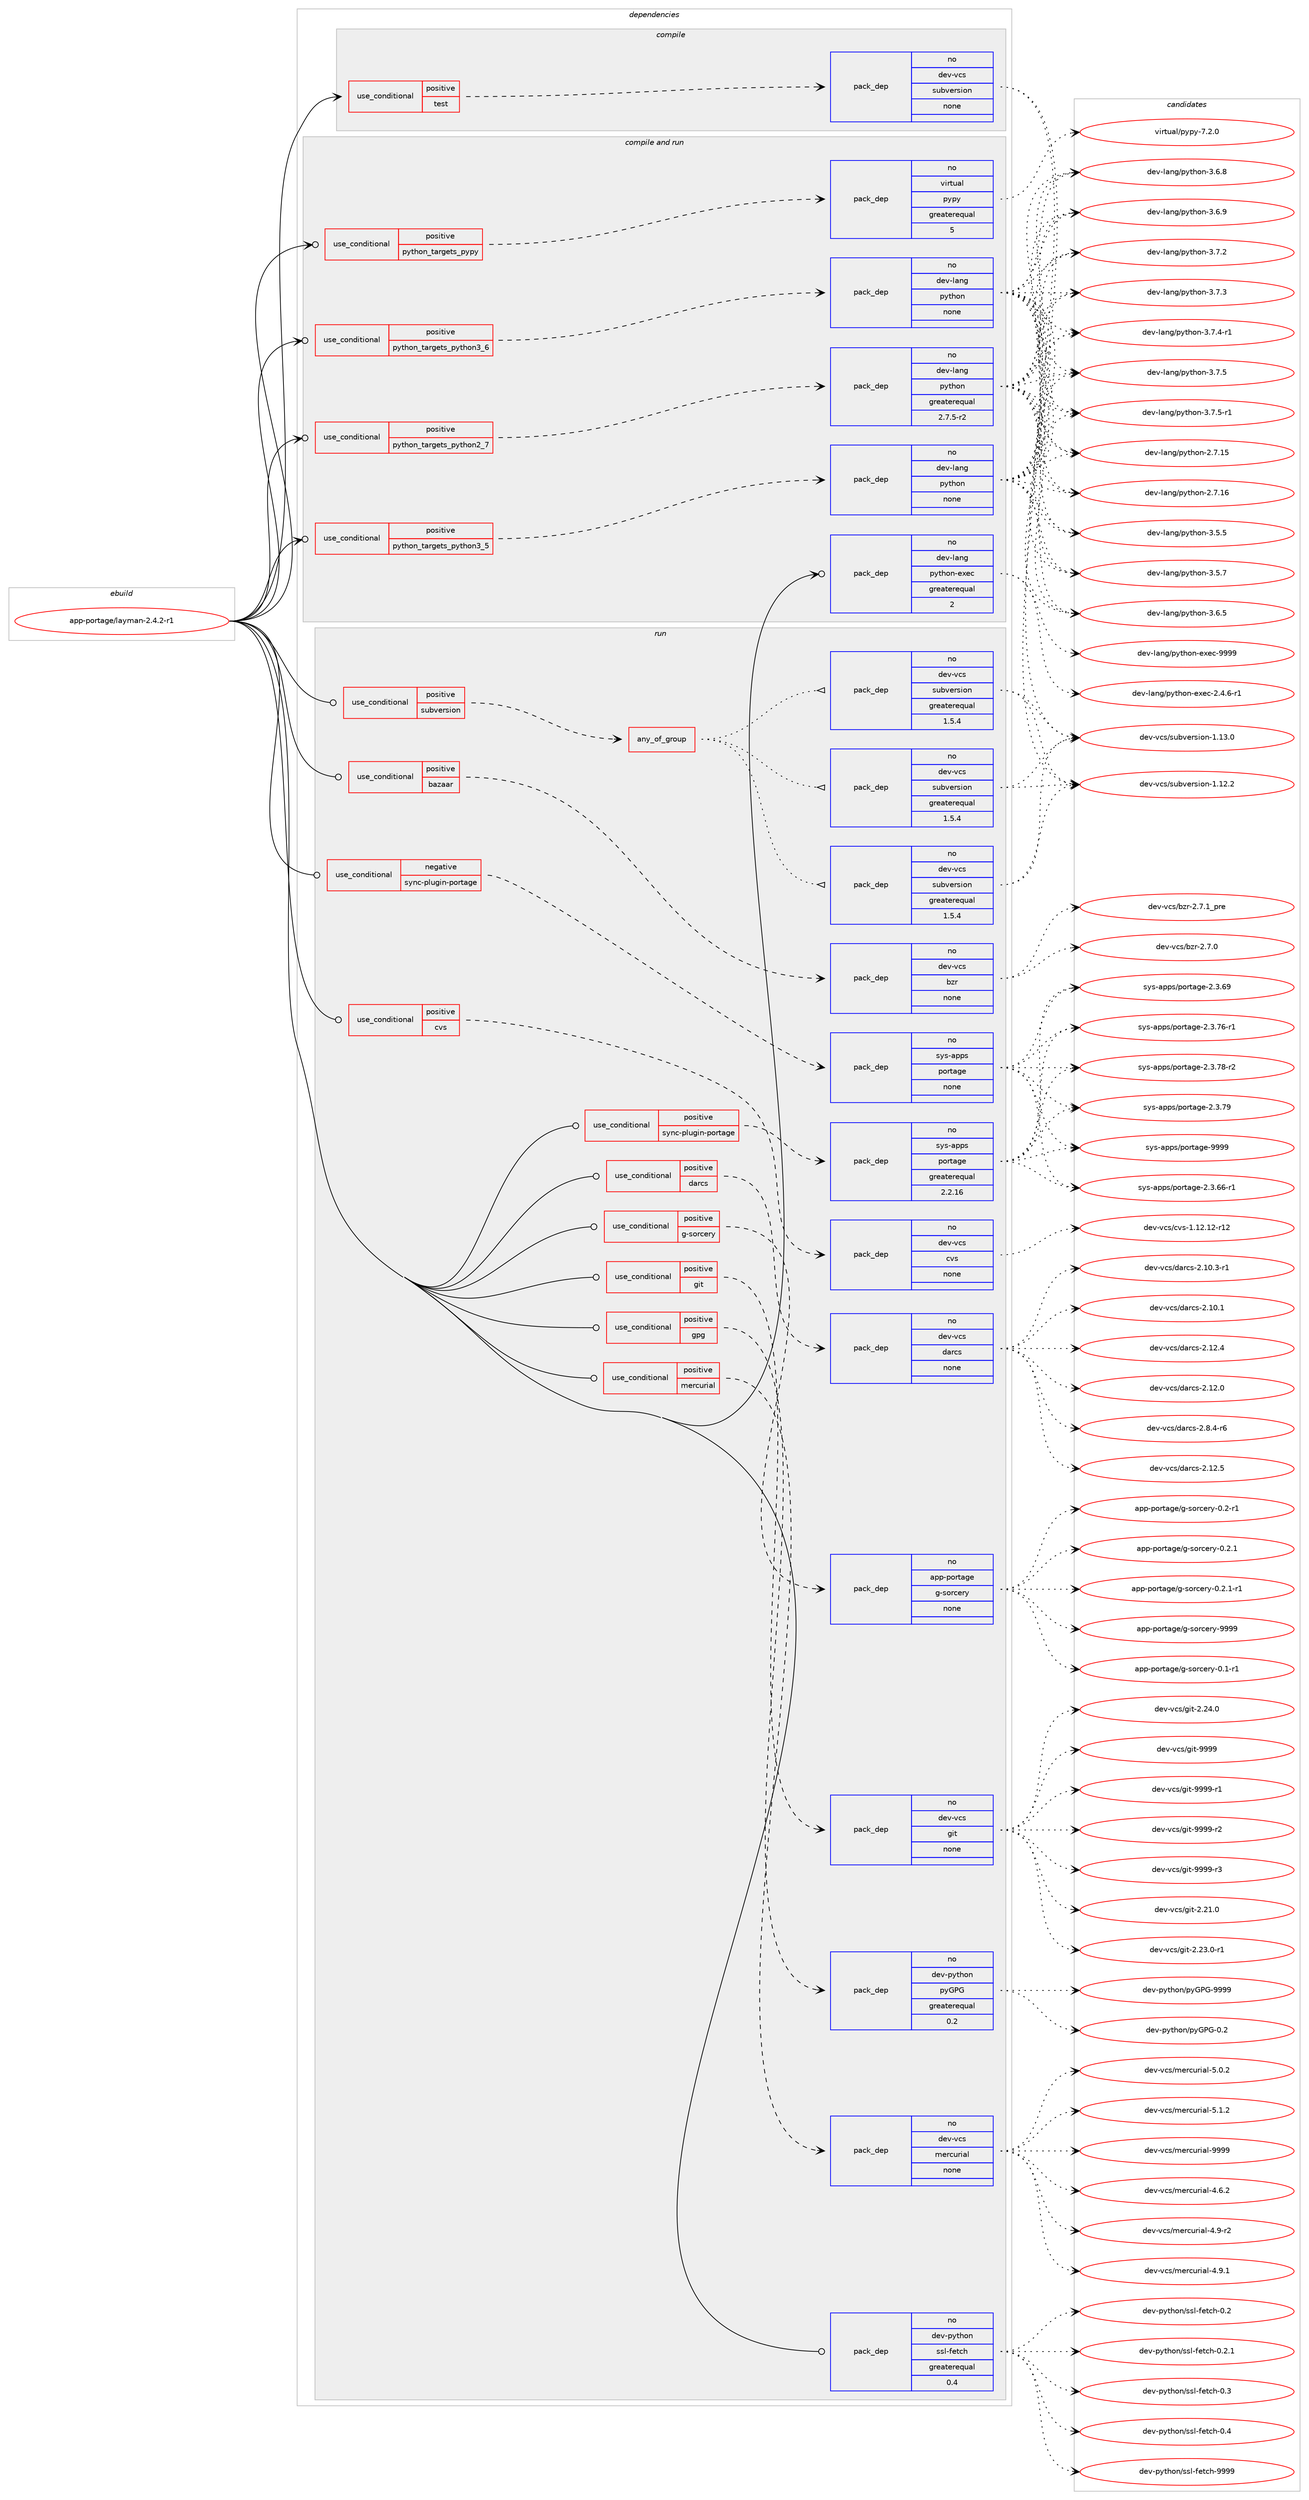 digraph prolog {

# *************
# Graph options
# *************

newrank=true;
concentrate=true;
compound=true;
graph [rankdir=LR,fontname=Helvetica,fontsize=10,ranksep=1.5];#, ranksep=2.5, nodesep=0.2];
edge  [arrowhead=vee];
node  [fontname=Helvetica,fontsize=10];

# **********
# The ebuild
# **********

subgraph cluster_leftcol {
color=gray;
rank=same;
label=<<i>ebuild</i>>;
id [label="app-portage/layman-2.4.2-r1", color=red, width=4, href="../app-portage/layman-2.4.2-r1.svg"];
}

# ****************
# The dependencies
# ****************

subgraph cluster_midcol {
color=gray;
label=<<i>dependencies</i>>;
subgraph cluster_compile {
fillcolor="#eeeeee";
style=filled;
label=<<i>compile</i>>;
subgraph cond120785 {
dependency506226 [label=<<TABLE BORDER="0" CELLBORDER="1" CELLSPACING="0" CELLPADDING="4"><TR><TD ROWSPAN="3" CELLPADDING="10">use_conditional</TD></TR><TR><TD>positive</TD></TR><TR><TD>test</TD></TR></TABLE>>, shape=none, color=red];
subgraph pack376301 {
dependency506227 [label=<<TABLE BORDER="0" CELLBORDER="1" CELLSPACING="0" CELLPADDING="4" WIDTH="220"><TR><TD ROWSPAN="6" CELLPADDING="30">pack_dep</TD></TR><TR><TD WIDTH="110">no</TD></TR><TR><TD>dev-vcs</TD></TR><TR><TD>subversion</TD></TR><TR><TD>none</TD></TR><TR><TD></TD></TR></TABLE>>, shape=none, color=blue];
}
dependency506226:e -> dependency506227:w [weight=20,style="dashed",arrowhead="vee"];
}
id:e -> dependency506226:w [weight=20,style="solid",arrowhead="vee"];
}
subgraph cluster_compileandrun {
fillcolor="#eeeeee";
style=filled;
label=<<i>compile and run</i>>;
subgraph cond120786 {
dependency506228 [label=<<TABLE BORDER="0" CELLBORDER="1" CELLSPACING="0" CELLPADDING="4"><TR><TD ROWSPAN="3" CELLPADDING="10">use_conditional</TD></TR><TR><TD>positive</TD></TR><TR><TD>python_targets_pypy</TD></TR></TABLE>>, shape=none, color=red];
subgraph pack376302 {
dependency506229 [label=<<TABLE BORDER="0" CELLBORDER="1" CELLSPACING="0" CELLPADDING="4" WIDTH="220"><TR><TD ROWSPAN="6" CELLPADDING="30">pack_dep</TD></TR><TR><TD WIDTH="110">no</TD></TR><TR><TD>virtual</TD></TR><TR><TD>pypy</TD></TR><TR><TD>greaterequal</TD></TR><TR><TD>5</TD></TR></TABLE>>, shape=none, color=blue];
}
dependency506228:e -> dependency506229:w [weight=20,style="dashed",arrowhead="vee"];
}
id:e -> dependency506228:w [weight=20,style="solid",arrowhead="odotvee"];
subgraph cond120787 {
dependency506230 [label=<<TABLE BORDER="0" CELLBORDER="1" CELLSPACING="0" CELLPADDING="4"><TR><TD ROWSPAN="3" CELLPADDING="10">use_conditional</TD></TR><TR><TD>positive</TD></TR><TR><TD>python_targets_python2_7</TD></TR></TABLE>>, shape=none, color=red];
subgraph pack376303 {
dependency506231 [label=<<TABLE BORDER="0" CELLBORDER="1" CELLSPACING="0" CELLPADDING="4" WIDTH="220"><TR><TD ROWSPAN="6" CELLPADDING="30">pack_dep</TD></TR><TR><TD WIDTH="110">no</TD></TR><TR><TD>dev-lang</TD></TR><TR><TD>python</TD></TR><TR><TD>greaterequal</TD></TR><TR><TD>2.7.5-r2</TD></TR></TABLE>>, shape=none, color=blue];
}
dependency506230:e -> dependency506231:w [weight=20,style="dashed",arrowhead="vee"];
}
id:e -> dependency506230:w [weight=20,style="solid",arrowhead="odotvee"];
subgraph cond120788 {
dependency506232 [label=<<TABLE BORDER="0" CELLBORDER="1" CELLSPACING="0" CELLPADDING="4"><TR><TD ROWSPAN="3" CELLPADDING="10">use_conditional</TD></TR><TR><TD>positive</TD></TR><TR><TD>python_targets_python3_5</TD></TR></TABLE>>, shape=none, color=red];
subgraph pack376304 {
dependency506233 [label=<<TABLE BORDER="0" CELLBORDER="1" CELLSPACING="0" CELLPADDING="4" WIDTH="220"><TR><TD ROWSPAN="6" CELLPADDING="30">pack_dep</TD></TR><TR><TD WIDTH="110">no</TD></TR><TR><TD>dev-lang</TD></TR><TR><TD>python</TD></TR><TR><TD>none</TD></TR><TR><TD></TD></TR></TABLE>>, shape=none, color=blue];
}
dependency506232:e -> dependency506233:w [weight=20,style="dashed",arrowhead="vee"];
}
id:e -> dependency506232:w [weight=20,style="solid",arrowhead="odotvee"];
subgraph cond120789 {
dependency506234 [label=<<TABLE BORDER="0" CELLBORDER="1" CELLSPACING="0" CELLPADDING="4"><TR><TD ROWSPAN="3" CELLPADDING="10">use_conditional</TD></TR><TR><TD>positive</TD></TR><TR><TD>python_targets_python3_6</TD></TR></TABLE>>, shape=none, color=red];
subgraph pack376305 {
dependency506235 [label=<<TABLE BORDER="0" CELLBORDER="1" CELLSPACING="0" CELLPADDING="4" WIDTH="220"><TR><TD ROWSPAN="6" CELLPADDING="30">pack_dep</TD></TR><TR><TD WIDTH="110">no</TD></TR><TR><TD>dev-lang</TD></TR><TR><TD>python</TD></TR><TR><TD>none</TD></TR><TR><TD></TD></TR></TABLE>>, shape=none, color=blue];
}
dependency506234:e -> dependency506235:w [weight=20,style="dashed",arrowhead="vee"];
}
id:e -> dependency506234:w [weight=20,style="solid",arrowhead="odotvee"];
subgraph pack376306 {
dependency506236 [label=<<TABLE BORDER="0" CELLBORDER="1" CELLSPACING="0" CELLPADDING="4" WIDTH="220"><TR><TD ROWSPAN="6" CELLPADDING="30">pack_dep</TD></TR><TR><TD WIDTH="110">no</TD></TR><TR><TD>dev-lang</TD></TR><TR><TD>python-exec</TD></TR><TR><TD>greaterequal</TD></TR><TR><TD>2</TD></TR></TABLE>>, shape=none, color=blue];
}
id:e -> dependency506236:w [weight=20,style="solid",arrowhead="odotvee"];
}
subgraph cluster_run {
fillcolor="#eeeeee";
style=filled;
label=<<i>run</i>>;
subgraph cond120790 {
dependency506237 [label=<<TABLE BORDER="0" CELLBORDER="1" CELLSPACING="0" CELLPADDING="4"><TR><TD ROWSPAN="3" CELLPADDING="10">use_conditional</TD></TR><TR><TD>negative</TD></TR><TR><TD>sync-plugin-portage</TD></TR></TABLE>>, shape=none, color=red];
subgraph pack376307 {
dependency506238 [label=<<TABLE BORDER="0" CELLBORDER="1" CELLSPACING="0" CELLPADDING="4" WIDTH="220"><TR><TD ROWSPAN="6" CELLPADDING="30">pack_dep</TD></TR><TR><TD WIDTH="110">no</TD></TR><TR><TD>sys-apps</TD></TR><TR><TD>portage</TD></TR><TR><TD>none</TD></TR><TR><TD></TD></TR></TABLE>>, shape=none, color=blue];
}
dependency506237:e -> dependency506238:w [weight=20,style="dashed",arrowhead="vee"];
}
id:e -> dependency506237:w [weight=20,style="solid",arrowhead="odot"];
subgraph cond120791 {
dependency506239 [label=<<TABLE BORDER="0" CELLBORDER="1" CELLSPACING="0" CELLPADDING="4"><TR><TD ROWSPAN="3" CELLPADDING="10">use_conditional</TD></TR><TR><TD>positive</TD></TR><TR><TD>bazaar</TD></TR></TABLE>>, shape=none, color=red];
subgraph pack376308 {
dependency506240 [label=<<TABLE BORDER="0" CELLBORDER="1" CELLSPACING="0" CELLPADDING="4" WIDTH="220"><TR><TD ROWSPAN="6" CELLPADDING="30">pack_dep</TD></TR><TR><TD WIDTH="110">no</TD></TR><TR><TD>dev-vcs</TD></TR><TR><TD>bzr</TD></TR><TR><TD>none</TD></TR><TR><TD></TD></TR></TABLE>>, shape=none, color=blue];
}
dependency506239:e -> dependency506240:w [weight=20,style="dashed",arrowhead="vee"];
}
id:e -> dependency506239:w [weight=20,style="solid",arrowhead="odot"];
subgraph cond120792 {
dependency506241 [label=<<TABLE BORDER="0" CELLBORDER="1" CELLSPACING="0" CELLPADDING="4"><TR><TD ROWSPAN="3" CELLPADDING="10">use_conditional</TD></TR><TR><TD>positive</TD></TR><TR><TD>cvs</TD></TR></TABLE>>, shape=none, color=red];
subgraph pack376309 {
dependency506242 [label=<<TABLE BORDER="0" CELLBORDER="1" CELLSPACING="0" CELLPADDING="4" WIDTH="220"><TR><TD ROWSPAN="6" CELLPADDING="30">pack_dep</TD></TR><TR><TD WIDTH="110">no</TD></TR><TR><TD>dev-vcs</TD></TR><TR><TD>cvs</TD></TR><TR><TD>none</TD></TR><TR><TD></TD></TR></TABLE>>, shape=none, color=blue];
}
dependency506241:e -> dependency506242:w [weight=20,style="dashed",arrowhead="vee"];
}
id:e -> dependency506241:w [weight=20,style="solid",arrowhead="odot"];
subgraph cond120793 {
dependency506243 [label=<<TABLE BORDER="0" CELLBORDER="1" CELLSPACING="0" CELLPADDING="4"><TR><TD ROWSPAN="3" CELLPADDING="10">use_conditional</TD></TR><TR><TD>positive</TD></TR><TR><TD>darcs</TD></TR></TABLE>>, shape=none, color=red];
subgraph pack376310 {
dependency506244 [label=<<TABLE BORDER="0" CELLBORDER="1" CELLSPACING="0" CELLPADDING="4" WIDTH="220"><TR><TD ROWSPAN="6" CELLPADDING="30">pack_dep</TD></TR><TR><TD WIDTH="110">no</TD></TR><TR><TD>dev-vcs</TD></TR><TR><TD>darcs</TD></TR><TR><TD>none</TD></TR><TR><TD></TD></TR></TABLE>>, shape=none, color=blue];
}
dependency506243:e -> dependency506244:w [weight=20,style="dashed",arrowhead="vee"];
}
id:e -> dependency506243:w [weight=20,style="solid",arrowhead="odot"];
subgraph cond120794 {
dependency506245 [label=<<TABLE BORDER="0" CELLBORDER="1" CELLSPACING="0" CELLPADDING="4"><TR><TD ROWSPAN="3" CELLPADDING="10">use_conditional</TD></TR><TR><TD>positive</TD></TR><TR><TD>g-sorcery</TD></TR></TABLE>>, shape=none, color=red];
subgraph pack376311 {
dependency506246 [label=<<TABLE BORDER="0" CELLBORDER="1" CELLSPACING="0" CELLPADDING="4" WIDTH="220"><TR><TD ROWSPAN="6" CELLPADDING="30">pack_dep</TD></TR><TR><TD WIDTH="110">no</TD></TR><TR><TD>app-portage</TD></TR><TR><TD>g-sorcery</TD></TR><TR><TD>none</TD></TR><TR><TD></TD></TR></TABLE>>, shape=none, color=blue];
}
dependency506245:e -> dependency506246:w [weight=20,style="dashed",arrowhead="vee"];
}
id:e -> dependency506245:w [weight=20,style="solid",arrowhead="odot"];
subgraph cond120795 {
dependency506247 [label=<<TABLE BORDER="0" CELLBORDER="1" CELLSPACING="0" CELLPADDING="4"><TR><TD ROWSPAN="3" CELLPADDING="10">use_conditional</TD></TR><TR><TD>positive</TD></TR><TR><TD>git</TD></TR></TABLE>>, shape=none, color=red];
subgraph pack376312 {
dependency506248 [label=<<TABLE BORDER="0" CELLBORDER="1" CELLSPACING="0" CELLPADDING="4" WIDTH="220"><TR><TD ROWSPAN="6" CELLPADDING="30">pack_dep</TD></TR><TR><TD WIDTH="110">no</TD></TR><TR><TD>dev-vcs</TD></TR><TR><TD>git</TD></TR><TR><TD>none</TD></TR><TR><TD></TD></TR></TABLE>>, shape=none, color=blue];
}
dependency506247:e -> dependency506248:w [weight=20,style="dashed",arrowhead="vee"];
}
id:e -> dependency506247:w [weight=20,style="solid",arrowhead="odot"];
subgraph cond120796 {
dependency506249 [label=<<TABLE BORDER="0" CELLBORDER="1" CELLSPACING="0" CELLPADDING="4"><TR><TD ROWSPAN="3" CELLPADDING="10">use_conditional</TD></TR><TR><TD>positive</TD></TR><TR><TD>gpg</TD></TR></TABLE>>, shape=none, color=red];
subgraph pack376313 {
dependency506250 [label=<<TABLE BORDER="0" CELLBORDER="1" CELLSPACING="0" CELLPADDING="4" WIDTH="220"><TR><TD ROWSPAN="6" CELLPADDING="30">pack_dep</TD></TR><TR><TD WIDTH="110">no</TD></TR><TR><TD>dev-python</TD></TR><TR><TD>pyGPG</TD></TR><TR><TD>greaterequal</TD></TR><TR><TD>0.2</TD></TR></TABLE>>, shape=none, color=blue];
}
dependency506249:e -> dependency506250:w [weight=20,style="dashed",arrowhead="vee"];
}
id:e -> dependency506249:w [weight=20,style="solid",arrowhead="odot"];
subgraph cond120797 {
dependency506251 [label=<<TABLE BORDER="0" CELLBORDER="1" CELLSPACING="0" CELLPADDING="4"><TR><TD ROWSPAN="3" CELLPADDING="10">use_conditional</TD></TR><TR><TD>positive</TD></TR><TR><TD>mercurial</TD></TR></TABLE>>, shape=none, color=red];
subgraph pack376314 {
dependency506252 [label=<<TABLE BORDER="0" CELLBORDER="1" CELLSPACING="0" CELLPADDING="4" WIDTH="220"><TR><TD ROWSPAN="6" CELLPADDING="30">pack_dep</TD></TR><TR><TD WIDTH="110">no</TD></TR><TR><TD>dev-vcs</TD></TR><TR><TD>mercurial</TD></TR><TR><TD>none</TD></TR><TR><TD></TD></TR></TABLE>>, shape=none, color=blue];
}
dependency506251:e -> dependency506252:w [weight=20,style="dashed",arrowhead="vee"];
}
id:e -> dependency506251:w [weight=20,style="solid",arrowhead="odot"];
subgraph cond120798 {
dependency506253 [label=<<TABLE BORDER="0" CELLBORDER="1" CELLSPACING="0" CELLPADDING="4"><TR><TD ROWSPAN="3" CELLPADDING="10">use_conditional</TD></TR><TR><TD>positive</TD></TR><TR><TD>subversion</TD></TR></TABLE>>, shape=none, color=red];
subgraph any8824 {
dependency506254 [label=<<TABLE BORDER="0" CELLBORDER="1" CELLSPACING="0" CELLPADDING="4"><TR><TD CELLPADDING="10">any_of_group</TD></TR></TABLE>>, shape=none, color=red];subgraph pack376315 {
dependency506255 [label=<<TABLE BORDER="0" CELLBORDER="1" CELLSPACING="0" CELLPADDING="4" WIDTH="220"><TR><TD ROWSPAN="6" CELLPADDING="30">pack_dep</TD></TR><TR><TD WIDTH="110">no</TD></TR><TR><TD>dev-vcs</TD></TR><TR><TD>subversion</TD></TR><TR><TD>greaterequal</TD></TR><TR><TD>1.5.4</TD></TR></TABLE>>, shape=none, color=blue];
}
dependency506254:e -> dependency506255:w [weight=20,style="dotted",arrowhead="oinv"];
subgraph pack376316 {
dependency506256 [label=<<TABLE BORDER="0" CELLBORDER="1" CELLSPACING="0" CELLPADDING="4" WIDTH="220"><TR><TD ROWSPAN="6" CELLPADDING="30">pack_dep</TD></TR><TR><TD WIDTH="110">no</TD></TR><TR><TD>dev-vcs</TD></TR><TR><TD>subversion</TD></TR><TR><TD>greaterequal</TD></TR><TR><TD>1.5.4</TD></TR></TABLE>>, shape=none, color=blue];
}
dependency506254:e -> dependency506256:w [weight=20,style="dotted",arrowhead="oinv"];
subgraph pack376317 {
dependency506257 [label=<<TABLE BORDER="0" CELLBORDER="1" CELLSPACING="0" CELLPADDING="4" WIDTH="220"><TR><TD ROWSPAN="6" CELLPADDING="30">pack_dep</TD></TR><TR><TD WIDTH="110">no</TD></TR><TR><TD>dev-vcs</TD></TR><TR><TD>subversion</TD></TR><TR><TD>greaterequal</TD></TR><TR><TD>1.5.4</TD></TR></TABLE>>, shape=none, color=blue];
}
dependency506254:e -> dependency506257:w [weight=20,style="dotted",arrowhead="oinv"];
}
dependency506253:e -> dependency506254:w [weight=20,style="dashed",arrowhead="vee"];
}
id:e -> dependency506253:w [weight=20,style="solid",arrowhead="odot"];
subgraph cond120799 {
dependency506258 [label=<<TABLE BORDER="0" CELLBORDER="1" CELLSPACING="0" CELLPADDING="4"><TR><TD ROWSPAN="3" CELLPADDING="10">use_conditional</TD></TR><TR><TD>positive</TD></TR><TR><TD>sync-plugin-portage</TD></TR></TABLE>>, shape=none, color=red];
subgraph pack376318 {
dependency506259 [label=<<TABLE BORDER="0" CELLBORDER="1" CELLSPACING="0" CELLPADDING="4" WIDTH="220"><TR><TD ROWSPAN="6" CELLPADDING="30">pack_dep</TD></TR><TR><TD WIDTH="110">no</TD></TR><TR><TD>sys-apps</TD></TR><TR><TD>portage</TD></TR><TR><TD>greaterequal</TD></TR><TR><TD>2.2.16</TD></TR></TABLE>>, shape=none, color=blue];
}
dependency506258:e -> dependency506259:w [weight=20,style="dashed",arrowhead="vee"];
}
id:e -> dependency506258:w [weight=20,style="solid",arrowhead="odot"];
subgraph pack376319 {
dependency506260 [label=<<TABLE BORDER="0" CELLBORDER="1" CELLSPACING="0" CELLPADDING="4" WIDTH="220"><TR><TD ROWSPAN="6" CELLPADDING="30">pack_dep</TD></TR><TR><TD WIDTH="110">no</TD></TR><TR><TD>dev-python</TD></TR><TR><TD>ssl-fetch</TD></TR><TR><TD>greaterequal</TD></TR><TR><TD>0.4</TD></TR></TABLE>>, shape=none, color=blue];
}
id:e -> dependency506260:w [weight=20,style="solid",arrowhead="odot"];
}
}

# **************
# The candidates
# **************

subgraph cluster_choices {
rank=same;
color=gray;
label=<<i>candidates</i>>;

subgraph choice376301 {
color=black;
nodesep=1;
choice1001011184511899115471151179811810111411510511111045494649504650 [label="dev-vcs/subversion-1.12.2", color=red, width=4,href="../dev-vcs/subversion-1.12.2.svg"];
choice1001011184511899115471151179811810111411510511111045494649514648 [label="dev-vcs/subversion-1.13.0", color=red, width=4,href="../dev-vcs/subversion-1.13.0.svg"];
dependency506227:e -> choice1001011184511899115471151179811810111411510511111045494649504650:w [style=dotted,weight="100"];
dependency506227:e -> choice1001011184511899115471151179811810111411510511111045494649514648:w [style=dotted,weight="100"];
}
subgraph choice376302 {
color=black;
nodesep=1;
choice1181051141161179710847112121112121455546504648 [label="virtual/pypy-7.2.0", color=red, width=4,href="../virtual/pypy-7.2.0.svg"];
dependency506229:e -> choice1181051141161179710847112121112121455546504648:w [style=dotted,weight="100"];
}
subgraph choice376303 {
color=black;
nodesep=1;
choice10010111845108971101034711212111610411111045504655464953 [label="dev-lang/python-2.7.15", color=red, width=4,href="../dev-lang/python-2.7.15.svg"];
choice10010111845108971101034711212111610411111045504655464954 [label="dev-lang/python-2.7.16", color=red, width=4,href="../dev-lang/python-2.7.16.svg"];
choice100101118451089711010347112121116104111110455146534653 [label="dev-lang/python-3.5.5", color=red, width=4,href="../dev-lang/python-3.5.5.svg"];
choice100101118451089711010347112121116104111110455146534655 [label="dev-lang/python-3.5.7", color=red, width=4,href="../dev-lang/python-3.5.7.svg"];
choice100101118451089711010347112121116104111110455146544653 [label="dev-lang/python-3.6.5", color=red, width=4,href="../dev-lang/python-3.6.5.svg"];
choice100101118451089711010347112121116104111110455146544656 [label="dev-lang/python-3.6.8", color=red, width=4,href="../dev-lang/python-3.6.8.svg"];
choice100101118451089711010347112121116104111110455146544657 [label="dev-lang/python-3.6.9", color=red, width=4,href="../dev-lang/python-3.6.9.svg"];
choice100101118451089711010347112121116104111110455146554650 [label="dev-lang/python-3.7.2", color=red, width=4,href="../dev-lang/python-3.7.2.svg"];
choice100101118451089711010347112121116104111110455146554651 [label="dev-lang/python-3.7.3", color=red, width=4,href="../dev-lang/python-3.7.3.svg"];
choice1001011184510897110103471121211161041111104551465546524511449 [label="dev-lang/python-3.7.4-r1", color=red, width=4,href="../dev-lang/python-3.7.4-r1.svg"];
choice100101118451089711010347112121116104111110455146554653 [label="dev-lang/python-3.7.5", color=red, width=4,href="../dev-lang/python-3.7.5.svg"];
choice1001011184510897110103471121211161041111104551465546534511449 [label="dev-lang/python-3.7.5-r1", color=red, width=4,href="../dev-lang/python-3.7.5-r1.svg"];
dependency506231:e -> choice10010111845108971101034711212111610411111045504655464953:w [style=dotted,weight="100"];
dependency506231:e -> choice10010111845108971101034711212111610411111045504655464954:w [style=dotted,weight="100"];
dependency506231:e -> choice100101118451089711010347112121116104111110455146534653:w [style=dotted,weight="100"];
dependency506231:e -> choice100101118451089711010347112121116104111110455146534655:w [style=dotted,weight="100"];
dependency506231:e -> choice100101118451089711010347112121116104111110455146544653:w [style=dotted,weight="100"];
dependency506231:e -> choice100101118451089711010347112121116104111110455146544656:w [style=dotted,weight="100"];
dependency506231:e -> choice100101118451089711010347112121116104111110455146544657:w [style=dotted,weight="100"];
dependency506231:e -> choice100101118451089711010347112121116104111110455146554650:w [style=dotted,weight="100"];
dependency506231:e -> choice100101118451089711010347112121116104111110455146554651:w [style=dotted,weight="100"];
dependency506231:e -> choice1001011184510897110103471121211161041111104551465546524511449:w [style=dotted,weight="100"];
dependency506231:e -> choice100101118451089711010347112121116104111110455146554653:w [style=dotted,weight="100"];
dependency506231:e -> choice1001011184510897110103471121211161041111104551465546534511449:w [style=dotted,weight="100"];
}
subgraph choice376304 {
color=black;
nodesep=1;
choice10010111845108971101034711212111610411111045504655464953 [label="dev-lang/python-2.7.15", color=red, width=4,href="../dev-lang/python-2.7.15.svg"];
choice10010111845108971101034711212111610411111045504655464954 [label="dev-lang/python-2.7.16", color=red, width=4,href="../dev-lang/python-2.7.16.svg"];
choice100101118451089711010347112121116104111110455146534653 [label="dev-lang/python-3.5.5", color=red, width=4,href="../dev-lang/python-3.5.5.svg"];
choice100101118451089711010347112121116104111110455146534655 [label="dev-lang/python-3.5.7", color=red, width=4,href="../dev-lang/python-3.5.7.svg"];
choice100101118451089711010347112121116104111110455146544653 [label="dev-lang/python-3.6.5", color=red, width=4,href="../dev-lang/python-3.6.5.svg"];
choice100101118451089711010347112121116104111110455146544656 [label="dev-lang/python-3.6.8", color=red, width=4,href="../dev-lang/python-3.6.8.svg"];
choice100101118451089711010347112121116104111110455146544657 [label="dev-lang/python-3.6.9", color=red, width=4,href="../dev-lang/python-3.6.9.svg"];
choice100101118451089711010347112121116104111110455146554650 [label="dev-lang/python-3.7.2", color=red, width=4,href="../dev-lang/python-3.7.2.svg"];
choice100101118451089711010347112121116104111110455146554651 [label="dev-lang/python-3.7.3", color=red, width=4,href="../dev-lang/python-3.7.3.svg"];
choice1001011184510897110103471121211161041111104551465546524511449 [label="dev-lang/python-3.7.4-r1", color=red, width=4,href="../dev-lang/python-3.7.4-r1.svg"];
choice100101118451089711010347112121116104111110455146554653 [label="dev-lang/python-3.7.5", color=red, width=4,href="../dev-lang/python-3.7.5.svg"];
choice1001011184510897110103471121211161041111104551465546534511449 [label="dev-lang/python-3.7.5-r1", color=red, width=4,href="../dev-lang/python-3.7.5-r1.svg"];
dependency506233:e -> choice10010111845108971101034711212111610411111045504655464953:w [style=dotted,weight="100"];
dependency506233:e -> choice10010111845108971101034711212111610411111045504655464954:w [style=dotted,weight="100"];
dependency506233:e -> choice100101118451089711010347112121116104111110455146534653:w [style=dotted,weight="100"];
dependency506233:e -> choice100101118451089711010347112121116104111110455146534655:w [style=dotted,weight="100"];
dependency506233:e -> choice100101118451089711010347112121116104111110455146544653:w [style=dotted,weight="100"];
dependency506233:e -> choice100101118451089711010347112121116104111110455146544656:w [style=dotted,weight="100"];
dependency506233:e -> choice100101118451089711010347112121116104111110455146544657:w [style=dotted,weight="100"];
dependency506233:e -> choice100101118451089711010347112121116104111110455146554650:w [style=dotted,weight="100"];
dependency506233:e -> choice100101118451089711010347112121116104111110455146554651:w [style=dotted,weight="100"];
dependency506233:e -> choice1001011184510897110103471121211161041111104551465546524511449:w [style=dotted,weight="100"];
dependency506233:e -> choice100101118451089711010347112121116104111110455146554653:w [style=dotted,weight="100"];
dependency506233:e -> choice1001011184510897110103471121211161041111104551465546534511449:w [style=dotted,weight="100"];
}
subgraph choice376305 {
color=black;
nodesep=1;
choice10010111845108971101034711212111610411111045504655464953 [label="dev-lang/python-2.7.15", color=red, width=4,href="../dev-lang/python-2.7.15.svg"];
choice10010111845108971101034711212111610411111045504655464954 [label="dev-lang/python-2.7.16", color=red, width=4,href="../dev-lang/python-2.7.16.svg"];
choice100101118451089711010347112121116104111110455146534653 [label="dev-lang/python-3.5.5", color=red, width=4,href="../dev-lang/python-3.5.5.svg"];
choice100101118451089711010347112121116104111110455146534655 [label="dev-lang/python-3.5.7", color=red, width=4,href="../dev-lang/python-3.5.7.svg"];
choice100101118451089711010347112121116104111110455146544653 [label="dev-lang/python-3.6.5", color=red, width=4,href="../dev-lang/python-3.6.5.svg"];
choice100101118451089711010347112121116104111110455146544656 [label="dev-lang/python-3.6.8", color=red, width=4,href="../dev-lang/python-3.6.8.svg"];
choice100101118451089711010347112121116104111110455146544657 [label="dev-lang/python-3.6.9", color=red, width=4,href="../dev-lang/python-3.6.9.svg"];
choice100101118451089711010347112121116104111110455146554650 [label="dev-lang/python-3.7.2", color=red, width=4,href="../dev-lang/python-3.7.2.svg"];
choice100101118451089711010347112121116104111110455146554651 [label="dev-lang/python-3.7.3", color=red, width=4,href="../dev-lang/python-3.7.3.svg"];
choice1001011184510897110103471121211161041111104551465546524511449 [label="dev-lang/python-3.7.4-r1", color=red, width=4,href="../dev-lang/python-3.7.4-r1.svg"];
choice100101118451089711010347112121116104111110455146554653 [label="dev-lang/python-3.7.5", color=red, width=4,href="../dev-lang/python-3.7.5.svg"];
choice1001011184510897110103471121211161041111104551465546534511449 [label="dev-lang/python-3.7.5-r1", color=red, width=4,href="../dev-lang/python-3.7.5-r1.svg"];
dependency506235:e -> choice10010111845108971101034711212111610411111045504655464953:w [style=dotted,weight="100"];
dependency506235:e -> choice10010111845108971101034711212111610411111045504655464954:w [style=dotted,weight="100"];
dependency506235:e -> choice100101118451089711010347112121116104111110455146534653:w [style=dotted,weight="100"];
dependency506235:e -> choice100101118451089711010347112121116104111110455146534655:w [style=dotted,weight="100"];
dependency506235:e -> choice100101118451089711010347112121116104111110455146544653:w [style=dotted,weight="100"];
dependency506235:e -> choice100101118451089711010347112121116104111110455146544656:w [style=dotted,weight="100"];
dependency506235:e -> choice100101118451089711010347112121116104111110455146544657:w [style=dotted,weight="100"];
dependency506235:e -> choice100101118451089711010347112121116104111110455146554650:w [style=dotted,weight="100"];
dependency506235:e -> choice100101118451089711010347112121116104111110455146554651:w [style=dotted,weight="100"];
dependency506235:e -> choice1001011184510897110103471121211161041111104551465546524511449:w [style=dotted,weight="100"];
dependency506235:e -> choice100101118451089711010347112121116104111110455146554653:w [style=dotted,weight="100"];
dependency506235:e -> choice1001011184510897110103471121211161041111104551465546534511449:w [style=dotted,weight="100"];
}
subgraph choice376306 {
color=black;
nodesep=1;
choice10010111845108971101034711212111610411111045101120101994550465246544511449 [label="dev-lang/python-exec-2.4.6-r1", color=red, width=4,href="../dev-lang/python-exec-2.4.6-r1.svg"];
choice10010111845108971101034711212111610411111045101120101994557575757 [label="dev-lang/python-exec-9999", color=red, width=4,href="../dev-lang/python-exec-9999.svg"];
dependency506236:e -> choice10010111845108971101034711212111610411111045101120101994550465246544511449:w [style=dotted,weight="100"];
dependency506236:e -> choice10010111845108971101034711212111610411111045101120101994557575757:w [style=dotted,weight="100"];
}
subgraph choice376307 {
color=black;
nodesep=1;
choice11512111545971121121154711211111411697103101455046514654544511449 [label="sys-apps/portage-2.3.66-r1", color=red, width=4,href="../sys-apps/portage-2.3.66-r1.svg"];
choice1151211154597112112115471121111141169710310145504651465457 [label="sys-apps/portage-2.3.69", color=red, width=4,href="../sys-apps/portage-2.3.69.svg"];
choice11512111545971121121154711211111411697103101455046514655544511449 [label="sys-apps/portage-2.3.76-r1", color=red, width=4,href="../sys-apps/portage-2.3.76-r1.svg"];
choice11512111545971121121154711211111411697103101455046514655564511450 [label="sys-apps/portage-2.3.78-r2", color=red, width=4,href="../sys-apps/portage-2.3.78-r2.svg"];
choice1151211154597112112115471121111141169710310145504651465557 [label="sys-apps/portage-2.3.79", color=red, width=4,href="../sys-apps/portage-2.3.79.svg"];
choice115121115459711211211547112111114116971031014557575757 [label="sys-apps/portage-9999", color=red, width=4,href="../sys-apps/portage-9999.svg"];
dependency506238:e -> choice11512111545971121121154711211111411697103101455046514654544511449:w [style=dotted,weight="100"];
dependency506238:e -> choice1151211154597112112115471121111141169710310145504651465457:w [style=dotted,weight="100"];
dependency506238:e -> choice11512111545971121121154711211111411697103101455046514655544511449:w [style=dotted,weight="100"];
dependency506238:e -> choice11512111545971121121154711211111411697103101455046514655564511450:w [style=dotted,weight="100"];
dependency506238:e -> choice1151211154597112112115471121111141169710310145504651465557:w [style=dotted,weight="100"];
dependency506238:e -> choice115121115459711211211547112111114116971031014557575757:w [style=dotted,weight="100"];
}
subgraph choice376308 {
color=black;
nodesep=1;
choice10010111845118991154798122114455046554648 [label="dev-vcs/bzr-2.7.0", color=red, width=4,href="../dev-vcs/bzr-2.7.0.svg"];
choice1001011184511899115479812211445504655464995112114101 [label="dev-vcs/bzr-2.7.1_pre", color=red, width=4,href="../dev-vcs/bzr-2.7.1_pre.svg"];
dependency506240:e -> choice10010111845118991154798122114455046554648:w [style=dotted,weight="100"];
dependency506240:e -> choice1001011184511899115479812211445504655464995112114101:w [style=dotted,weight="100"];
}
subgraph choice376309 {
color=black;
nodesep=1;
choice100101118451189911547991181154549464950464950451144950 [label="dev-vcs/cvs-1.12.12-r12", color=red, width=4,href="../dev-vcs/cvs-1.12.12-r12.svg"];
dependency506242:e -> choice100101118451189911547991181154549464950464950451144950:w [style=dotted,weight="100"];
}
subgraph choice376310 {
color=black;
nodesep=1;
choice100101118451189911547100971149911545504649484649 [label="dev-vcs/darcs-2.10.1", color=red, width=4,href="../dev-vcs/darcs-2.10.1.svg"];
choice1001011184511899115471009711499115455046494846514511449 [label="dev-vcs/darcs-2.10.3-r1", color=red, width=4,href="../dev-vcs/darcs-2.10.3-r1.svg"];
choice100101118451189911547100971149911545504649504648 [label="dev-vcs/darcs-2.12.0", color=red, width=4,href="../dev-vcs/darcs-2.12.0.svg"];
choice100101118451189911547100971149911545504649504652 [label="dev-vcs/darcs-2.12.4", color=red, width=4,href="../dev-vcs/darcs-2.12.4.svg"];
choice100101118451189911547100971149911545504649504653 [label="dev-vcs/darcs-2.12.5", color=red, width=4,href="../dev-vcs/darcs-2.12.5.svg"];
choice10010111845118991154710097114991154550465646524511454 [label="dev-vcs/darcs-2.8.4-r6", color=red, width=4,href="../dev-vcs/darcs-2.8.4-r6.svg"];
dependency506244:e -> choice100101118451189911547100971149911545504649484649:w [style=dotted,weight="100"];
dependency506244:e -> choice1001011184511899115471009711499115455046494846514511449:w [style=dotted,weight="100"];
dependency506244:e -> choice100101118451189911547100971149911545504649504648:w [style=dotted,weight="100"];
dependency506244:e -> choice100101118451189911547100971149911545504649504652:w [style=dotted,weight="100"];
dependency506244:e -> choice100101118451189911547100971149911545504649504653:w [style=dotted,weight="100"];
dependency506244:e -> choice10010111845118991154710097114991154550465646524511454:w [style=dotted,weight="100"];
}
subgraph choice376311 {
color=black;
nodesep=1;
choice971121124511211111411697103101471034511511111499101114121454846494511449 [label="app-portage/g-sorcery-0.1-r1", color=red, width=4,href="../app-portage/g-sorcery-0.1-r1.svg"];
choice971121124511211111411697103101471034511511111499101114121454846504511449 [label="app-portage/g-sorcery-0.2-r1", color=red, width=4,href="../app-portage/g-sorcery-0.2-r1.svg"];
choice971121124511211111411697103101471034511511111499101114121454846504649 [label="app-portage/g-sorcery-0.2.1", color=red, width=4,href="../app-portage/g-sorcery-0.2.1.svg"];
choice9711211245112111114116971031014710345115111114991011141214548465046494511449 [label="app-portage/g-sorcery-0.2.1-r1", color=red, width=4,href="../app-portage/g-sorcery-0.2.1-r1.svg"];
choice9711211245112111114116971031014710345115111114991011141214557575757 [label="app-portage/g-sorcery-9999", color=red, width=4,href="../app-portage/g-sorcery-9999.svg"];
dependency506246:e -> choice971121124511211111411697103101471034511511111499101114121454846494511449:w [style=dotted,weight="100"];
dependency506246:e -> choice971121124511211111411697103101471034511511111499101114121454846504511449:w [style=dotted,weight="100"];
dependency506246:e -> choice971121124511211111411697103101471034511511111499101114121454846504649:w [style=dotted,weight="100"];
dependency506246:e -> choice9711211245112111114116971031014710345115111114991011141214548465046494511449:w [style=dotted,weight="100"];
dependency506246:e -> choice9711211245112111114116971031014710345115111114991011141214557575757:w [style=dotted,weight="100"];
}
subgraph choice376312 {
color=black;
nodesep=1;
choice10010111845118991154710310511645504650494648 [label="dev-vcs/git-2.21.0", color=red, width=4,href="../dev-vcs/git-2.21.0.svg"];
choice100101118451189911547103105116455046505146484511449 [label="dev-vcs/git-2.23.0-r1", color=red, width=4,href="../dev-vcs/git-2.23.0-r1.svg"];
choice10010111845118991154710310511645504650524648 [label="dev-vcs/git-2.24.0", color=red, width=4,href="../dev-vcs/git-2.24.0.svg"];
choice1001011184511899115471031051164557575757 [label="dev-vcs/git-9999", color=red, width=4,href="../dev-vcs/git-9999.svg"];
choice10010111845118991154710310511645575757574511449 [label="dev-vcs/git-9999-r1", color=red, width=4,href="../dev-vcs/git-9999-r1.svg"];
choice10010111845118991154710310511645575757574511450 [label="dev-vcs/git-9999-r2", color=red, width=4,href="../dev-vcs/git-9999-r2.svg"];
choice10010111845118991154710310511645575757574511451 [label="dev-vcs/git-9999-r3", color=red, width=4,href="../dev-vcs/git-9999-r3.svg"];
dependency506248:e -> choice10010111845118991154710310511645504650494648:w [style=dotted,weight="100"];
dependency506248:e -> choice100101118451189911547103105116455046505146484511449:w [style=dotted,weight="100"];
dependency506248:e -> choice10010111845118991154710310511645504650524648:w [style=dotted,weight="100"];
dependency506248:e -> choice1001011184511899115471031051164557575757:w [style=dotted,weight="100"];
dependency506248:e -> choice10010111845118991154710310511645575757574511449:w [style=dotted,weight="100"];
dependency506248:e -> choice10010111845118991154710310511645575757574511450:w [style=dotted,weight="100"];
dependency506248:e -> choice10010111845118991154710310511645575757574511451:w [style=dotted,weight="100"];
}
subgraph choice376313 {
color=black;
nodesep=1;
choice100101118451121211161041111104711212171807145484650 [label="dev-python/pyGPG-0.2", color=red, width=4,href="../dev-python/pyGPG-0.2.svg"];
choice10010111845112121116104111110471121217180714557575757 [label="dev-python/pyGPG-9999", color=red, width=4,href="../dev-python/pyGPG-9999.svg"];
dependency506250:e -> choice100101118451121211161041111104711212171807145484650:w [style=dotted,weight="100"];
dependency506250:e -> choice10010111845112121116104111110471121217180714557575757:w [style=dotted,weight="100"];
}
subgraph choice376314 {
color=black;
nodesep=1;
choice1001011184511899115471091011149911711410597108455246544650 [label="dev-vcs/mercurial-4.6.2", color=red, width=4,href="../dev-vcs/mercurial-4.6.2.svg"];
choice1001011184511899115471091011149911711410597108455246574511450 [label="dev-vcs/mercurial-4.9-r2", color=red, width=4,href="../dev-vcs/mercurial-4.9-r2.svg"];
choice1001011184511899115471091011149911711410597108455246574649 [label="dev-vcs/mercurial-4.9.1", color=red, width=4,href="../dev-vcs/mercurial-4.9.1.svg"];
choice1001011184511899115471091011149911711410597108455346484650 [label="dev-vcs/mercurial-5.0.2", color=red, width=4,href="../dev-vcs/mercurial-5.0.2.svg"];
choice1001011184511899115471091011149911711410597108455346494650 [label="dev-vcs/mercurial-5.1.2", color=red, width=4,href="../dev-vcs/mercurial-5.1.2.svg"];
choice10010111845118991154710910111499117114105971084557575757 [label="dev-vcs/mercurial-9999", color=red, width=4,href="../dev-vcs/mercurial-9999.svg"];
dependency506252:e -> choice1001011184511899115471091011149911711410597108455246544650:w [style=dotted,weight="100"];
dependency506252:e -> choice1001011184511899115471091011149911711410597108455246574511450:w [style=dotted,weight="100"];
dependency506252:e -> choice1001011184511899115471091011149911711410597108455246574649:w [style=dotted,weight="100"];
dependency506252:e -> choice1001011184511899115471091011149911711410597108455346484650:w [style=dotted,weight="100"];
dependency506252:e -> choice1001011184511899115471091011149911711410597108455346494650:w [style=dotted,weight="100"];
dependency506252:e -> choice10010111845118991154710910111499117114105971084557575757:w [style=dotted,weight="100"];
}
subgraph choice376315 {
color=black;
nodesep=1;
choice1001011184511899115471151179811810111411510511111045494649504650 [label="dev-vcs/subversion-1.12.2", color=red, width=4,href="../dev-vcs/subversion-1.12.2.svg"];
choice1001011184511899115471151179811810111411510511111045494649514648 [label="dev-vcs/subversion-1.13.0", color=red, width=4,href="../dev-vcs/subversion-1.13.0.svg"];
dependency506255:e -> choice1001011184511899115471151179811810111411510511111045494649504650:w [style=dotted,weight="100"];
dependency506255:e -> choice1001011184511899115471151179811810111411510511111045494649514648:w [style=dotted,weight="100"];
}
subgraph choice376316 {
color=black;
nodesep=1;
choice1001011184511899115471151179811810111411510511111045494649504650 [label="dev-vcs/subversion-1.12.2", color=red, width=4,href="../dev-vcs/subversion-1.12.2.svg"];
choice1001011184511899115471151179811810111411510511111045494649514648 [label="dev-vcs/subversion-1.13.0", color=red, width=4,href="../dev-vcs/subversion-1.13.0.svg"];
dependency506256:e -> choice1001011184511899115471151179811810111411510511111045494649504650:w [style=dotted,weight="100"];
dependency506256:e -> choice1001011184511899115471151179811810111411510511111045494649514648:w [style=dotted,weight="100"];
}
subgraph choice376317 {
color=black;
nodesep=1;
choice1001011184511899115471151179811810111411510511111045494649504650 [label="dev-vcs/subversion-1.12.2", color=red, width=4,href="../dev-vcs/subversion-1.12.2.svg"];
choice1001011184511899115471151179811810111411510511111045494649514648 [label="dev-vcs/subversion-1.13.0", color=red, width=4,href="../dev-vcs/subversion-1.13.0.svg"];
dependency506257:e -> choice1001011184511899115471151179811810111411510511111045494649504650:w [style=dotted,weight="100"];
dependency506257:e -> choice1001011184511899115471151179811810111411510511111045494649514648:w [style=dotted,weight="100"];
}
subgraph choice376318 {
color=black;
nodesep=1;
choice11512111545971121121154711211111411697103101455046514654544511449 [label="sys-apps/portage-2.3.66-r1", color=red, width=4,href="../sys-apps/portage-2.3.66-r1.svg"];
choice1151211154597112112115471121111141169710310145504651465457 [label="sys-apps/portage-2.3.69", color=red, width=4,href="../sys-apps/portage-2.3.69.svg"];
choice11512111545971121121154711211111411697103101455046514655544511449 [label="sys-apps/portage-2.3.76-r1", color=red, width=4,href="../sys-apps/portage-2.3.76-r1.svg"];
choice11512111545971121121154711211111411697103101455046514655564511450 [label="sys-apps/portage-2.3.78-r2", color=red, width=4,href="../sys-apps/portage-2.3.78-r2.svg"];
choice1151211154597112112115471121111141169710310145504651465557 [label="sys-apps/portage-2.3.79", color=red, width=4,href="../sys-apps/portage-2.3.79.svg"];
choice115121115459711211211547112111114116971031014557575757 [label="sys-apps/portage-9999", color=red, width=4,href="../sys-apps/portage-9999.svg"];
dependency506259:e -> choice11512111545971121121154711211111411697103101455046514654544511449:w [style=dotted,weight="100"];
dependency506259:e -> choice1151211154597112112115471121111141169710310145504651465457:w [style=dotted,weight="100"];
dependency506259:e -> choice11512111545971121121154711211111411697103101455046514655544511449:w [style=dotted,weight="100"];
dependency506259:e -> choice11512111545971121121154711211111411697103101455046514655564511450:w [style=dotted,weight="100"];
dependency506259:e -> choice1151211154597112112115471121111141169710310145504651465557:w [style=dotted,weight="100"];
dependency506259:e -> choice115121115459711211211547112111114116971031014557575757:w [style=dotted,weight="100"];
}
subgraph choice376319 {
color=black;
nodesep=1;
choice1001011184511212111610411111047115115108451021011169910445484650 [label="dev-python/ssl-fetch-0.2", color=red, width=4,href="../dev-python/ssl-fetch-0.2.svg"];
choice10010111845112121116104111110471151151084510210111699104454846504649 [label="dev-python/ssl-fetch-0.2.1", color=red, width=4,href="../dev-python/ssl-fetch-0.2.1.svg"];
choice1001011184511212111610411111047115115108451021011169910445484651 [label="dev-python/ssl-fetch-0.3", color=red, width=4,href="../dev-python/ssl-fetch-0.3.svg"];
choice1001011184511212111610411111047115115108451021011169910445484652 [label="dev-python/ssl-fetch-0.4", color=red, width=4,href="../dev-python/ssl-fetch-0.4.svg"];
choice100101118451121211161041111104711511510845102101116991044557575757 [label="dev-python/ssl-fetch-9999", color=red, width=4,href="../dev-python/ssl-fetch-9999.svg"];
dependency506260:e -> choice1001011184511212111610411111047115115108451021011169910445484650:w [style=dotted,weight="100"];
dependency506260:e -> choice10010111845112121116104111110471151151084510210111699104454846504649:w [style=dotted,weight="100"];
dependency506260:e -> choice1001011184511212111610411111047115115108451021011169910445484651:w [style=dotted,weight="100"];
dependency506260:e -> choice1001011184511212111610411111047115115108451021011169910445484652:w [style=dotted,weight="100"];
dependency506260:e -> choice100101118451121211161041111104711511510845102101116991044557575757:w [style=dotted,weight="100"];
}
}

}
